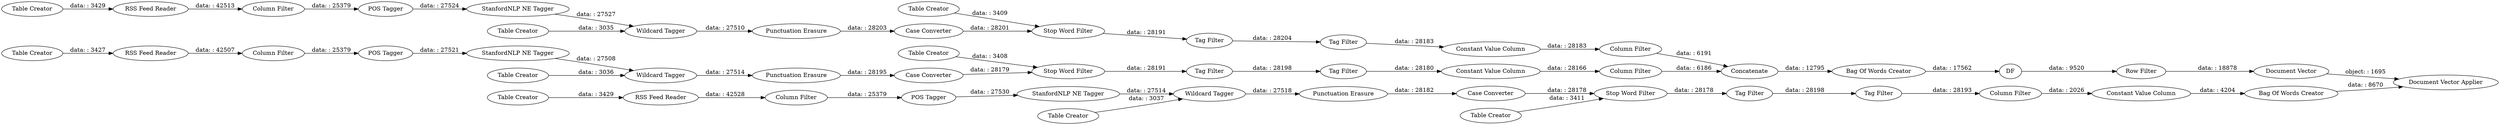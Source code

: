 digraph {
	"-6245485624092360004_11" [label="Table Creator"]
	"-6245485624092360004_53" [label="RSS Feed Reader"]
	"-6245485624092360004_7" [label="POS Tagger"]
	"-7595280331793957943_10" [label="Wildcard Tagger"]
	"-2361010211963511317_35" [label="Bag Of Words Creator"]
	"5867557229679544350_20" [label="Tag Filter"]
	"-2361010211963511317_46" [label="Row Filter"]
	"5898856273049339138_27" [label="Punctuation Erasure"]
	"5867557229679544350_17" [label="Tag Filter"]
	"2548113440212908709_33" [label=Concatenate]
	"5867557229679544350_19" [label="Table Creator"]
	"8353141114112312759_10" [label="Wildcard Tagger"]
	"-7595280331793957943_9" [label="StanfordNLP NE Tagger"]
	"5898856273049339138_29" [label="Case Converter"]
	"-6245485624092360004_42" [label="Table Creator"]
	"5867557229679544350_12" [label="Punctuation Erasure"]
	"-7595280331793957943_11" [label="Table Creator"]
	"-2361010211963511317_42" [label="Document Vector"]
	"5898856273049339138_31" [label="Tag Filter"]
	"5867557229679544350_15" [label="Stop Word Filter"]
	"5867557229679544350_24" [label="Column Filter"]
	"-2355858587992261428_32" [label="Column Filter"]
	"-6245485624092360004_60" [label="Column Filter"]
	"-7595280331793957943_53" [label="RSS Feed Reader"]
	"8353141114112312759_11" [label="Table Creator"]
	"-2361010211963511317_45" [label="Document Vector Applier"]
	"8353141114112312759_53" [label="RSS Feed Reader"]
	"5867557229679544350_23" [label="Constant Value Column"]
	"5898856273049339138_32" [label="Column Filter"]
	"5867557229679544350_16" [label="Case Converter"]
	"5898856273049339138_25" [label="Table Creator"]
	"-2355858587992261428_25" [label="Table Creator"]
	"-2355858587992261428_26" [label="Tag Filter"]
	"-2355858587992261428_31" [label="Tag Filter"]
	"-6245485624092360004_9" [label="StanfordNLP NE Tagger"]
	"-2361010211963511317_48" [label="Bag Of Words Creator"]
	"-2355858587992261428_12" [label="Constant Value Column"]
	"8353141114112312759_9" [label="StanfordNLP NE Tagger"]
	"5898856273049339138_28" [label="Stop Word Filter"]
	"-7595280331793957943_7" [label="POS Tagger"]
	"-2355858587992261428_27" [label="Punctuation Erasure"]
	"-2355858587992261428_29" [label="Case Converter"]
	"5898856273049339138_26" [label="Tag Filter"]
	"5898856273049339138_13" [label="Constant Value Column"]
	"-2355858587992261428_28" [label="Stop Word Filter"]
	"-2361010211963511317_34" [label=DF]
	"-6245485624092360004_10" [label="Wildcard Tagger"]
	"8353141114112312759_60" [label="Column Filter"]
	"-7595280331793957943_42" [label="Table Creator"]
	"-7595280331793957943_60" [label="Column Filter"]
	"8353141114112312759_42" [label="Table Creator"]
	"8353141114112312759_7" [label="POS Tagger"]
	"-7595280331793957943_60" -> "-7595280331793957943_7" [label="data: : 25379"]
	"5867557229679544350_16" -> "5867557229679544350_15" [label="data: : 28179"]
	"8353141114112312759_53" -> "8353141114112312759_60" [label="data: : 42528"]
	"5898856273049339138_25" -> "5898856273049339138_28" [label="data: : 3411"]
	"8353141114112312759_10" -> "5898856273049339138_27" [label="data: : 27518"]
	"5867557229679544350_17" -> "5867557229679544350_20" [label="data: : 28198"]
	"5898856273049339138_31" -> "5898856273049339138_32" [label="data: : 28193"]
	"8353141114112312759_7" -> "8353141114112312759_9" [label="data: : 27530"]
	"-6245485624092360004_53" -> "-6245485624092360004_60" [label="data: : 42513"]
	"-6245485624092360004_9" -> "-6245485624092360004_10" [label="data: : 27527"]
	"8353141114112312759_42" -> "8353141114112312759_53" [label="data: : 3429"]
	"-7595280331793957943_11" -> "-7595280331793957943_10" [label="data: : 3036"]
	"5867557229679544350_19" -> "5867557229679544350_15" [label="data: : 3408"]
	"5867557229679544350_24" -> "2548113440212908709_33" [label="data: : 6186"]
	"5898856273049339138_26" -> "5898856273049339138_31" [label="data: : 28198"]
	"-2361010211963511317_34" -> "-2361010211963511317_46" [label="data: : 9520"]
	"5867557229679544350_12" -> "5867557229679544350_16" [label="data: : 28195"]
	"5867557229679544350_15" -> "5867557229679544350_17" [label="data: : 28191"]
	"-2355858587992261428_29" -> "-2355858587992261428_28" [label="data: : 28201"]
	"5867557229679544350_23" -> "5867557229679544350_24" [label="data: : 28166"]
	"-7595280331793957943_10" -> "5867557229679544350_12" [label="data: : 27514"]
	"-6245485624092360004_7" -> "-6245485624092360004_9" [label="data: : 27524"]
	"-6245485624092360004_10" -> "-2355858587992261428_27" [label="data: : 27510"]
	"-7595280331793957943_9" -> "-7595280331793957943_10" [label="data: : 27508"]
	"-2361010211963511317_35" -> "-2361010211963511317_34" [label="data: : 17562"]
	"5898856273049339138_32" -> "5898856273049339138_13" [label="data: : 2026"]
	"-2355858587992261428_31" -> "-2355858587992261428_12" [label="data: : 28183"]
	"-6245485624092360004_42" -> "-6245485624092360004_53" [label="data: : 3429"]
	"-6245485624092360004_60" -> "-6245485624092360004_7" [label="data: : 25379"]
	"-2355858587992261428_12" -> "-2355858587992261428_32" [label="data: : 28183"]
	"-2355858587992261428_25" -> "-2355858587992261428_28" [label="data: : 3409"]
	"-2355858587992261428_27" -> "-2355858587992261428_29" [label="data: : 28203"]
	"8353141114112312759_60" -> "8353141114112312759_7" [label="data: : 25379"]
	"5898856273049339138_28" -> "5898856273049339138_26" [label="data: : 28178"]
	"8353141114112312759_9" -> "8353141114112312759_10" [label="data: : 27514"]
	"-2361010211963511317_46" -> "-2361010211963511317_42" [label="data: : 18878"]
	"5867557229679544350_20" -> "5867557229679544350_23" [label="data: : 28180"]
	"-2361010211963511317_48" -> "-2361010211963511317_45" [label="data: : 8670"]
	"-2355858587992261428_28" -> "-2355858587992261428_26" [label="data: : 28191"]
	"-2355858587992261428_32" -> "2548113440212908709_33" [label="data: : 6191"]
	"-2361010211963511317_42" -> "-2361010211963511317_45" [label="object: : 1695"]
	"8353141114112312759_11" -> "8353141114112312759_10" [label="data: : 3037"]
	"-7595280331793957943_42" -> "-7595280331793957943_53" [label="data: : 3427"]
	"-2355858587992261428_26" -> "-2355858587992261428_31" [label="data: : 28204"]
	"-7595280331793957943_53" -> "-7595280331793957943_60" [label="data: : 42507"]
	"5898856273049339138_13" -> "-2361010211963511317_48" [label="data: : 4204"]
	"2548113440212908709_33" -> "-2361010211963511317_35" [label="data: : 12795"]
	"-6245485624092360004_11" -> "-6245485624092360004_10" [label="data: : 3035"]
	"5898856273049339138_29" -> "5898856273049339138_28" [label="data: : 28178"]
	"-7595280331793957943_7" -> "-7595280331793957943_9" [label="data: : 27521"]
	"5898856273049339138_27" -> "5898856273049339138_29" [label="data: : 28182"]
	rankdir=LR
}
